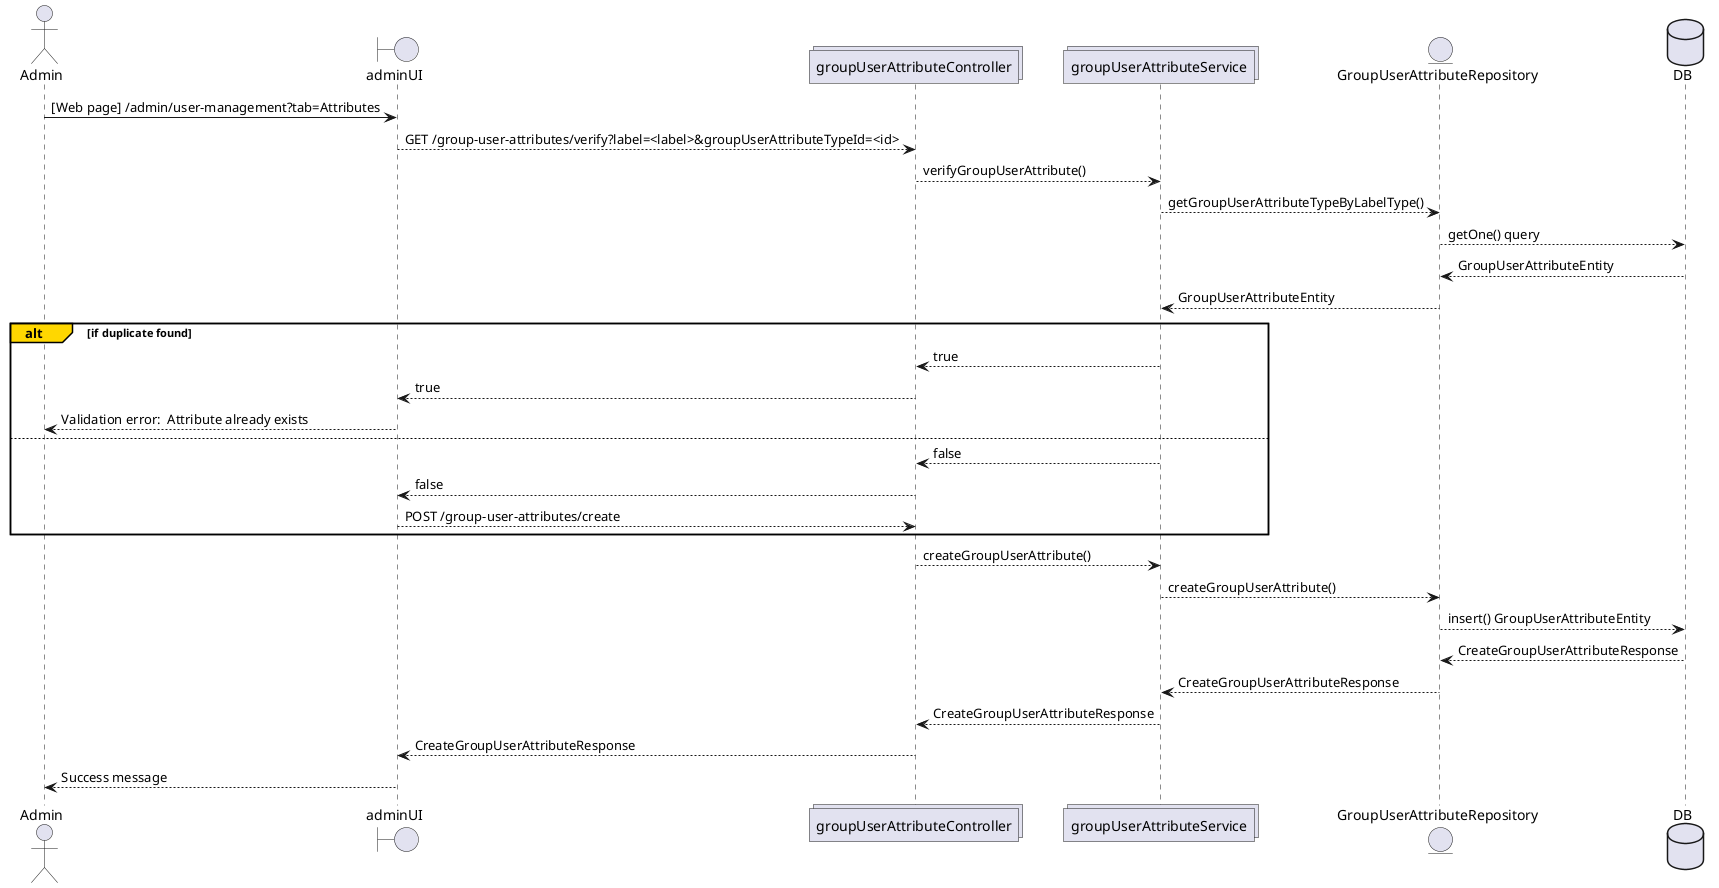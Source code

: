 @startuml
actor       Admin             as admin
boundary    adminUI           as adminUI
collections groupUserAttributeController  as groupUserAttributeController
collections groupUserAttributeService      as groupUserAttributeService
entity      GroupUserAttributeRepository   as GroupUserAttributeRepository
database    DB                as DB

admin -> adminUI: [Web page] /admin/user-management?tab=Attributes
adminUI --> groupUserAttributeController: GET /group-user-attributes/verify?label=<label>&groupUserAttributeTypeId=<id>
groupUserAttributeController --> groupUserAttributeService: verifyGroupUserAttribute()
groupUserAttributeService --> GroupUserAttributeRepository: getGroupUserAttributeTypeByLabelType()
GroupUserAttributeRepository --> DB: getOne() query
DB --> GroupUserAttributeRepository: GroupUserAttributeEntity
GroupUserAttributeRepository --> groupUserAttributeService: GroupUserAttributeEntity

alt#Gold if duplicate found
groupUserAttributeService --> groupUserAttributeController: true
groupUserAttributeController --> adminUI: true
adminUI --> admin: Validation error:  Attribute already exists
else
groupUserAttributeService --> groupUserAttributeController: false
groupUserAttributeController --> adminUI: false
adminUI --> groupUserAttributeController: POST /group-user-attributes/create
end

groupUserAttributeController --> groupUserAttributeService: createGroupUserAttribute()
groupUserAttributeService --> GroupUserAttributeRepository: createGroupUserAttribute()
GroupUserAttributeRepository --> DB: insert() GroupUserAttributeEntity
DB --> GroupUserAttributeRepository: CreateGroupUserAttributeResponse
GroupUserAttributeRepository --> groupUserAttributeService: CreateGroupUserAttributeResponse
groupUserAttributeService --> groupUserAttributeController: CreateGroupUserAttributeResponse
groupUserAttributeController --> adminUI: CreateGroupUserAttributeResponse
adminUI --> admin: Success message

@enduml
